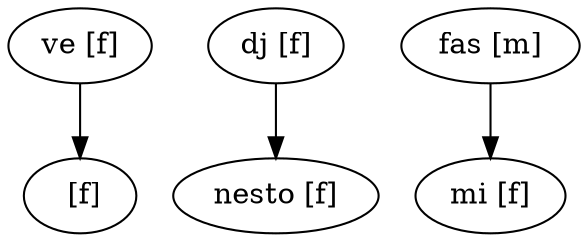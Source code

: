 digraph FamilyTree
{
  "ve [f]" -> " [f]";
  "dj [f]" -> "nesto [f]";
  "mi [f]";
  "fas [m]" -> "mi [f]";
  "nesto [f]";
}